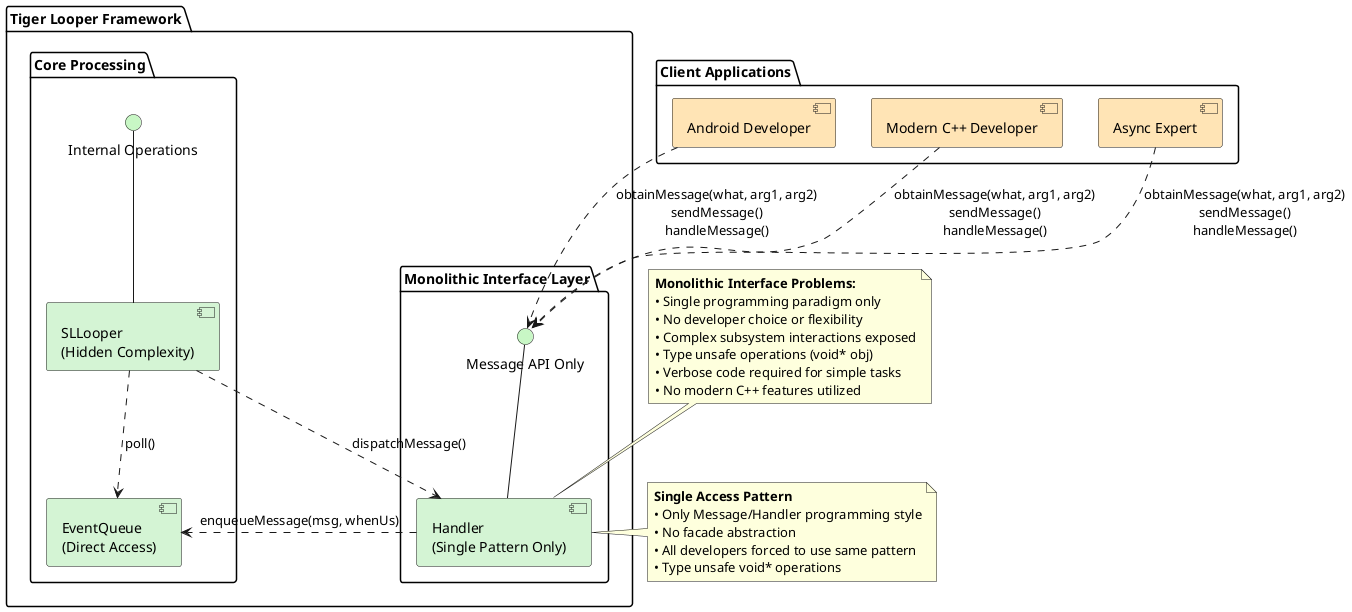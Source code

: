 @startuml

!define TIGER_COMPONENT_COLOR #D4F4D4
!define CLIENT_COLOR #FFE4B5
!define INTERFACE_COLOR #C8F7C5

package "Tiger Looper Framework" {
    
    package "Monolithic Interface Layer" {
        component [Handler\n(Single Pattern Only)] as Handler TIGER_COMPONENT_COLOR
        
        interface "Message API Only" as MessageAPI INTERFACE_COLOR
        Handler -up- MessageAPI
    }
    
    package "Core Processing" {
        component [SLLooper\n(Hidden Complexity)] as SLLooper TIGER_COMPONENT_COLOR
        component [EventQueue\n(Direct Access)] as EventQueue TIGER_COMPONENT_COLOR
        
        interface "Internal Operations" as InternalOps INTERFACE_COLOR
        SLLooper -up- InternalOps
    }
}

package "Client Applications" {
    component [Android Developer] as AndroidDev CLIENT_COLOR
    component [Modern C++ Developer] as ModernDev CLIENT_COLOR
    component [Async Expert] as AsyncExpert CLIENT_COLOR
}

AndroidDev ..> MessageAPI : obtainMessage(what, arg1, arg2)\nsendMessage()\nhandleMessage()
ModernDev ..> MessageAPI : obtainMessage(what, arg1, arg2)\nsendMessage()\nhandleMessage()
AsyncExpert ..> MessageAPI : obtainMessage(what, arg1, arg2)\nsendMessage()\nhandleMessage()

Handler ..> EventQueue : enqueueMessage(msg, whenUs)
SLLooper ..> EventQueue : poll()
SLLooper ..> Handler : dispatchMessage()

note right of Handler
**Single Access Pattern**
• Only Message/Handler programming style
• No facade abstraction
• All developers forced to use same pattern
• Type unsafe void* operations
end note


note as MonolithicNote
**Monolithic Interface Problems:**
• Single programming paradigm only
• No developer choice or flexibility
• Complex subsystem interactions exposed
• Type unsafe operations (void* obj)
• Verbose code required for simple tasks
• No modern C++ features utilized
end note

MonolithicNote .. Handler

@enduml


@startuml

package "Client Applications" {
    rectangle "Android Style User" as Client
}

package "Tiger Looper Framework" #LightYellow {
    
    package "Monolithic Interface Layer" {
        rectangle "Handler" as Handler
        rectangle "Message" as Message
    }
    
    package "Event Loop" {
        rectangle "SLLooper" as SLLooper
        rectangle "EventQueue" as EventQueue
    }
}

' Pure "uses" dependencies only
Client ..> Handler : uses

Handler ..> Message : uses
Handler ..> EventQueue : uses

SLLooper ..> EventQueue : uses
SLLooper ..> Handler : uses

' ' Notes about limitations
' note right of Handler
' **Single Access Pattern**
' • Only Message/Handler programming style
' • No facade abstraction
' • All developers forced to use same pattern
' • Type unsafe void* operations
' end note

' note as MonolithicNote
' **Monolithic Interface Problems:**
' • Single programming paradigm only
' • No developer choice or flexibility
' • Complex subsystem interactions exposed
' • Type unsafe operations (void* obj)
' • Verbose code required for simple tasks
' • No modern C++ features utilized
' end note

' MonolithicNote .. Handler

' Legend
' legend right
'     | ..> | Uses dependency |
' endlegend

@enduml


@startuml

package "Tiger Looper Framework" #FFE4E1 {
    rectangle "Single Type Event Loop" as TigerLoop {
        rectangle "SLLooper\n(Message Only)" as TigerSLLooper
        rectangle "EventQueue\n[Message, Message, Message...]" as TigerQueue
        rectangle "Handler Pattern Only" as TigerHandler
    }
    
    note right of TigerQueue
    **Queue Content:**
    • std::shared_ptr<Message>
    • Single type storage
    • Message objects only
    end note
}

package "SW Task Framework" #E1F5FE {
    rectangle "Dual Type Event Loop" as SWLoop {
        rectangle "SLLooper\n(Message + Functor)" as SWSLLooper
        rectangle "EventQueue\n[QueueItem, QueueItem, QueueItem...]" as SWQueue
        rectangle "Handler + Function API" as SWHandler
    }
    
    rectangle "QueueItem Details" as QueueDetail {
        rectangle "QueueItem::MESSAGE\n→ Message" as QueueMsg
        rectangle "QueueItem::FUNCTION\n→ std::function" as QueueFunc
    }
    
    note right of SWQueue
    **Queue Content:**
    • std::shared_ptr<QueueItem>
    • Unified container
    • MESSAGE or FUNCTION types
    end note
}

package "Client Usage" #F3E5F5 {
    rectangle "Android Style User" as AndroidUser
    rectangle "Modern C++ User" as ModernUser
}

' Uses dependencies (dotted lines)
AndroidUser ..> TigerHandler : obtainMessage()\nsendMessage()
AndroidUser ..> SWHandler : obtainMessage()\nsendMessage()
ModernUser ..> SWHandler : post(lambda)\npostDelayed(function)
TigerSLLooper ..> TigerQueue : poll()
SWSLLooper ..> SWQueue : poll()

' Contains relationships (solid lines with diamond)
SWQueue *-- QueueDetail : contains
QueueDetail *-- QueueMsg : contains MESSAGE
QueueDetail *-- QueueFunc : contains FUNCTION

' Processing difference note (no connections)
note as ProcessingNote
**Event Loop Processing:**

**Tiger:** loop() → poll() → Message → dispatchMessage()
**SW Task:** loop() → poll() → QueueItem → dispatch(MESSAGE/FUNCTION)
end note

' ' Legend
' legend right
'     | ..> | Uses dependency |
'     | *-- | Contains relationship |
' endlegend

@enduml